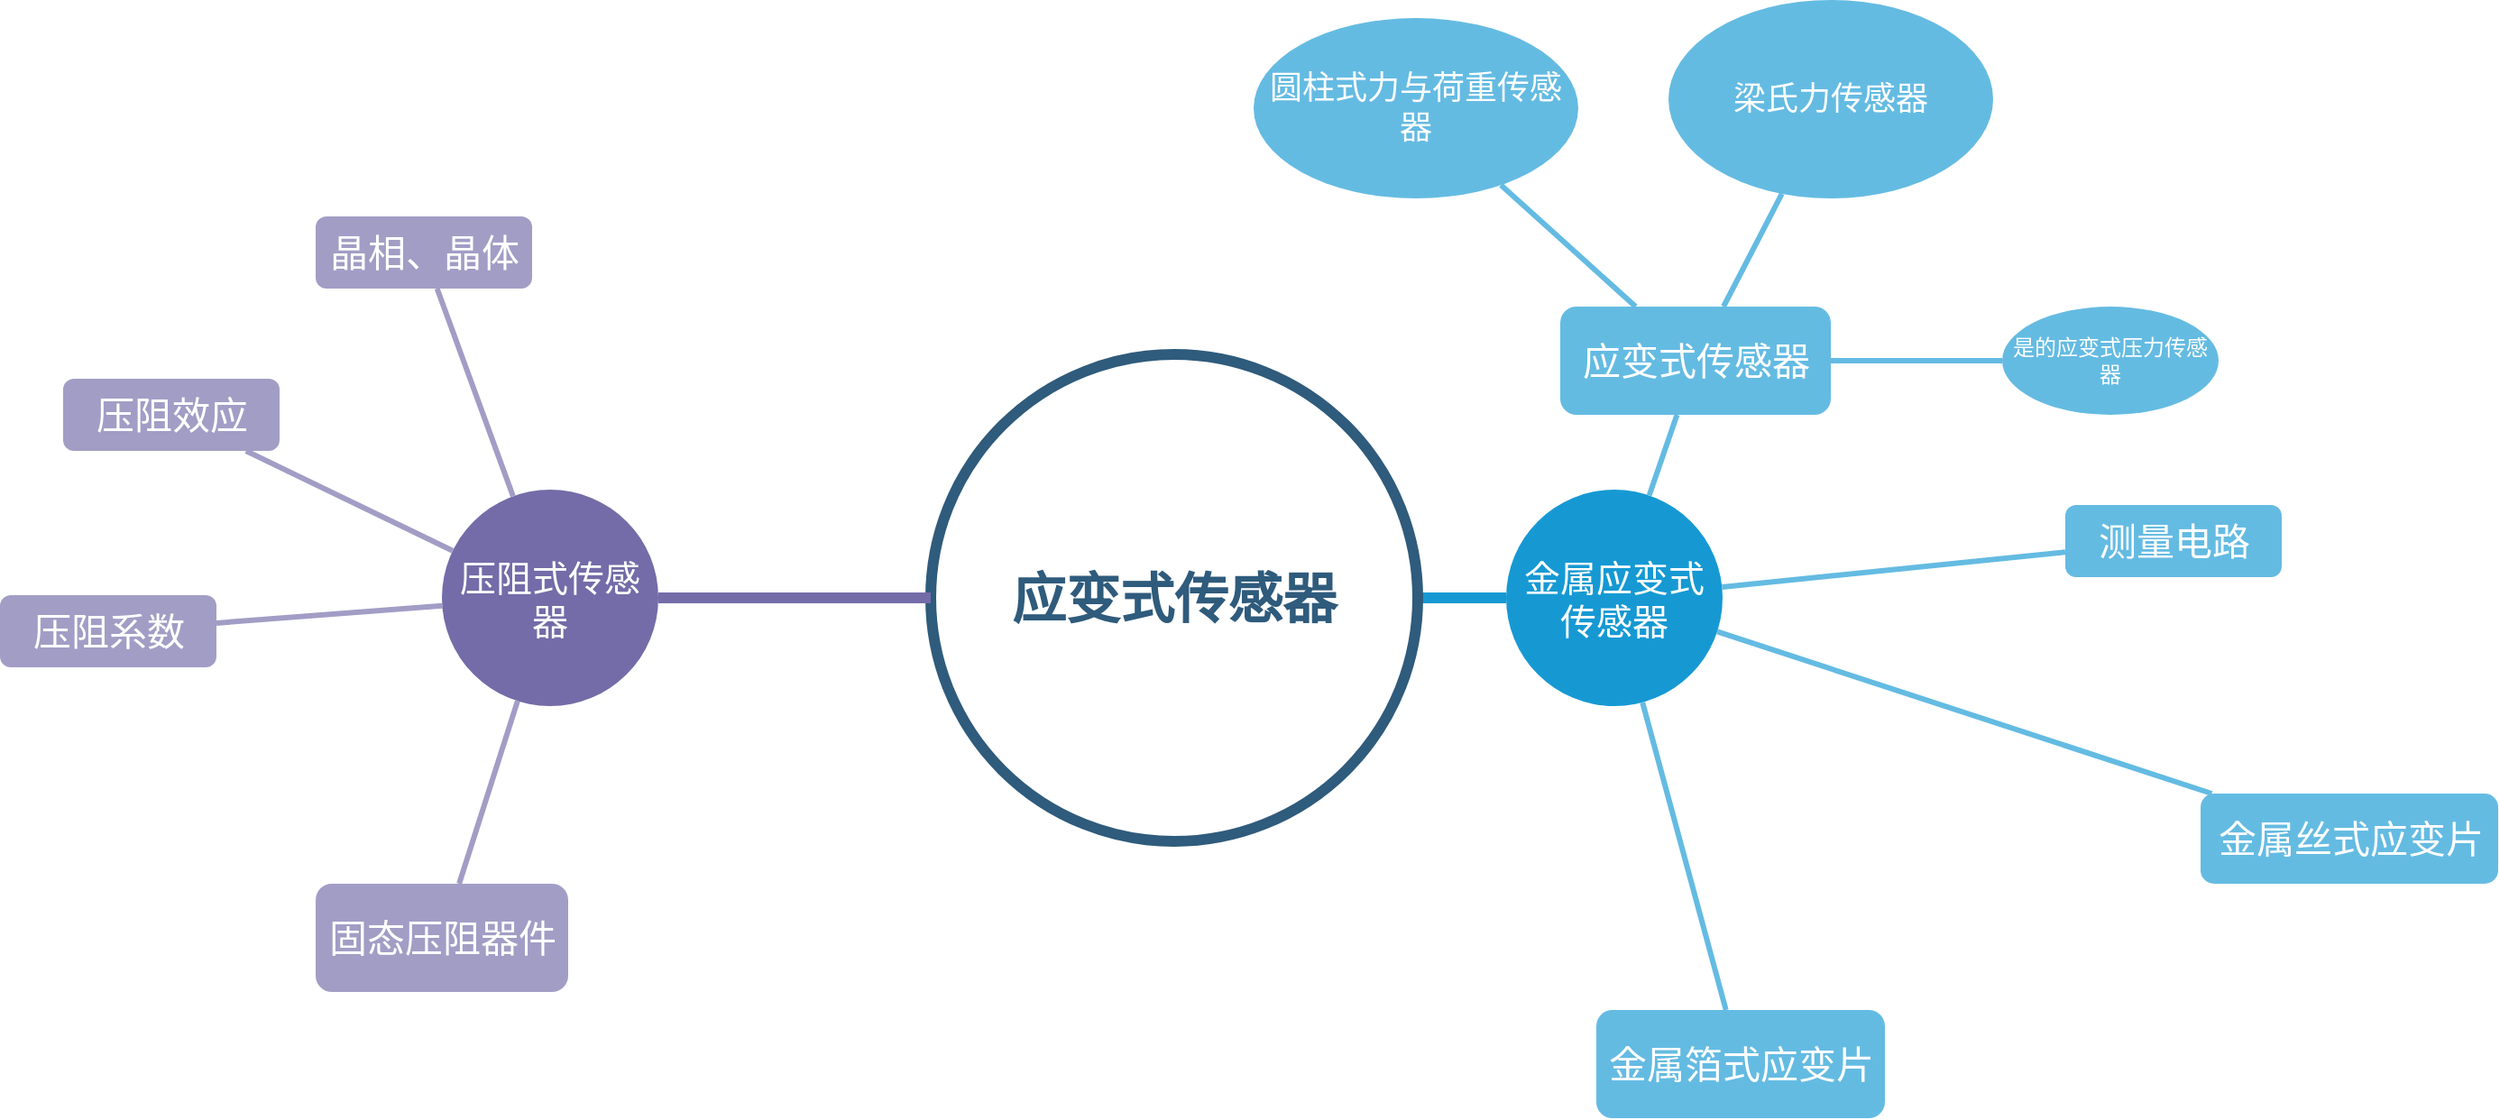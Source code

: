 <mxfile version="16.4.5" type="github">
  <diagram id="6a731a19-8d31-9384-78a2-239565b7b9f0" name="Page-1">
    <mxGraphModel dx="2367" dy="1235" grid="1" gridSize="10" guides="1" tooltips="1" connect="1" arrows="1" fold="1" page="1" pageScale="1" pageWidth="1169" pageHeight="827" background="none" math="0" shadow="0">
      <root>
        <mxCell id="0" />
        <mxCell id="1" parent="0" />
        <mxCell id="1353" value="金属应变式传感器" style="ellipse;whiteSpace=wrap;html=1;shadow=0;fontFamily=Helvetica;fontSize=20;fontColor=#FFFFFF;align=center;strokeWidth=3;fillColor=#1699D3;strokeColor=none;" parent="1" vertex="1">
          <mxGeometry x="1280" y="751.5" width="120" height="120" as="geometry" />
        </mxCell>
        <mxCell id="1362" style="endArrow=none;strokeWidth=6;strokeColor=#1699D3;html=1;" parent="1" source="1515" target="1353" edge="1">
          <mxGeometry relative="1" as="geometry" />
        </mxCell>
        <mxCell id="P_r0jZMm2rQdvnXoWjfA-1551" style="edgeStyle=none;shape=connector;rounded=1;orthogonalLoop=1;jettySize=auto;html=1;labelBackgroundColor=default;fontFamily=Helvetica;fontSize=11;fontColor=default;endArrow=none;strokeColor=#64BBE2;strokeWidth=3;" edge="1" parent="1" source="1440" target="P_r0jZMm2rQdvnXoWjfA-1549">
          <mxGeometry relative="1" as="geometry" />
        </mxCell>
        <mxCell id="P_r0jZMm2rQdvnXoWjfA-1554" value="" style="edgeStyle=none;shape=connector;rounded=1;orthogonalLoop=1;jettySize=auto;html=1;labelBackgroundColor=default;fontFamily=Helvetica;fontSize=18;fontColor=default;endArrow=none;strokeColor=#64BBE2;strokeWidth=3;" edge="1" parent="1" source="1440" target="P_r0jZMm2rQdvnXoWjfA-1553">
          <mxGeometry relative="1" as="geometry" />
        </mxCell>
        <mxCell id="P_r0jZMm2rQdvnXoWjfA-1556" value="" style="edgeStyle=none;shape=connector;rounded=1;orthogonalLoop=1;jettySize=auto;html=1;labelBackgroundColor=default;fontFamily=Helvetica;fontSize=18;fontColor=default;endArrow=none;strokeColor=#64BBE2;strokeWidth=3;" edge="1" parent="1" source="1440" target="P_r0jZMm2rQdvnXoWjfA-1555">
          <mxGeometry relative="1" as="geometry" />
        </mxCell>
        <mxCell id="1440" value="&lt;font style=&quot;font-size: 21px&quot;&gt;应变式传感器&lt;/font&gt;" style="rounded=1;fillColor=#64BBE2;strokeColor=none;strokeWidth=3;shadow=0;html=1;fontColor=#FFFFFF;" parent="1" vertex="1">
          <mxGeometry x="1310" y="650" width="150" height="60" as="geometry" />
        </mxCell>
        <mxCell id="1441" value="&lt;font style=&quot;font-size: 21px&quot;&gt;金属丝式应变片&lt;/font&gt;" style="rounded=1;fillColor=#64BBE2;strokeColor=none;strokeWidth=3;shadow=0;html=1;fontColor=#FFFFFF;" parent="1" vertex="1">
          <mxGeometry x="1665" y="920" width="165" height="50" as="geometry" />
        </mxCell>
        <mxCell id="1442" value="&lt;font style=&quot;font-size: 21px&quot;&gt;测量电路&lt;/font&gt;" style="rounded=1;fillColor=#64BBE2;strokeColor=none;strokeWidth=3;shadow=0;html=1;fontColor=#FFFFFF;" parent="1" vertex="1">
          <mxGeometry x="1590" y="760" width="120" height="40" as="geometry" />
        </mxCell>
        <mxCell id="1443" value="&lt;font style=&quot;font-size: 21px&quot;&gt;金属箔式应变片&lt;/font&gt;" style="rounded=1;fillColor=#64BBE2;strokeColor=none;strokeWidth=3;shadow=0;html=1;fontColor=#FFFFFF;" parent="1" vertex="1">
          <mxGeometry x="1330" y="1040" width="160" height="60" as="geometry" />
        </mxCell>
        <mxCell id="1451" value="" style="edgeStyle=none;endArrow=none;strokeWidth=3;strokeColor=#64BBE2;html=1;" parent="1" source="1353" target="1440" edge="1">
          <mxGeometry x="-480" y="150" width="100" height="100" as="geometry">
            <mxPoint x="-480" y="250" as="sourcePoint" />
            <mxPoint x="-380" y="150" as="targetPoint" />
          </mxGeometry>
        </mxCell>
        <mxCell id="1452" value="" style="edgeStyle=none;endArrow=none;strokeWidth=3;strokeColor=#64BBE2;html=1;" parent="1" source="1353" target="1442" edge="1">
          <mxGeometry x="-480" y="150" width="100" height="100" as="geometry">
            <mxPoint x="-480" y="250" as="sourcePoint" />
            <mxPoint x="-380" y="150" as="targetPoint" />
          </mxGeometry>
        </mxCell>
        <mxCell id="1453" value="" style="edgeStyle=none;endArrow=none;strokeWidth=3;strokeColor=#64BBE2;html=1;" parent="1" source="1353" target="1441" edge="1">
          <mxGeometry x="-480" y="150" width="100" height="100" as="geometry">
            <mxPoint x="-480" y="250" as="sourcePoint" />
            <mxPoint x="-380" y="150" as="targetPoint" />
          </mxGeometry>
        </mxCell>
        <mxCell id="1454" value="" style="edgeStyle=none;endArrow=none;strokeWidth=3;strokeColor=#64BBE2;html=1;" parent="1" source="1353" target="1443" edge="1">
          <mxGeometry x="-480" y="150" width="100" height="100" as="geometry">
            <mxPoint x="-480" y="250" as="sourcePoint" />
            <mxPoint x="-380" y="150" as="targetPoint" />
          </mxGeometry>
        </mxCell>
        <mxCell id="1515" value="应变式传感器" style="ellipse;whiteSpace=wrap;html=1;shadow=0;fontFamily=Helvetica;fontSize=30;fontColor=#2F5B7C;align=center;strokeColor=#2F5B7C;strokeWidth=6;fillColor=#FFFFFF;fontStyle=1;gradientColor=none;" parent="1" vertex="1">
          <mxGeometry x="961" y="676.5" width="270" height="270" as="geometry" />
        </mxCell>
        <mxCell id="1517" value="&lt;font style=&quot;font-size: 21px&quot;&gt;压阻效应&lt;/font&gt;" style="rounded=1;fillColor=#a29dc5;strokeColor=none;strokeWidth=3;shadow=0;html=1;fontColor=#FFFFFF;" parent="1" vertex="1">
          <mxGeometry x="480" y="690" width="120" height="40" as="geometry" />
        </mxCell>
        <mxCell id="1518" value="&lt;font style=&quot;font-size: 21px&quot;&gt;晶相、晶体&lt;/font&gt;" style="rounded=1;fillColor=#a29dc5;strokeColor=none;strokeWidth=3;shadow=0;html=1;fontColor=#FFFFFF;" parent="1" vertex="1">
          <mxGeometry x="620" y="600" width="120" height="40" as="geometry" />
        </mxCell>
        <mxCell id="1522" value="&lt;font style=&quot;font-size: 21px&quot;&gt;压阻系数&lt;/font&gt;" style="rounded=1;fillColor=#a29dc5;strokeColor=none;strokeWidth=3;shadow=0;html=1;fontColor=#FFFFFF;" parent="1" vertex="1">
          <mxGeometry x="445" y="810" width="120" height="40" as="geometry" />
        </mxCell>
        <mxCell id="1528" value="" style="edgeStyle=none;endArrow=none;strokeWidth=3;strokeColor=#A29DC5;html=1;" parent="1" source="1516" target="1517" edge="1">
          <mxGeometry x="-1255" y="-295" width="100" height="100" as="geometry">
            <mxPoint x="-1255" y="-195" as="sourcePoint" />
            <mxPoint x="-1155" y="-295" as="targetPoint" />
          </mxGeometry>
        </mxCell>
        <mxCell id="1529" value="&lt;font style=&quot;font-size: 21px&quot;&gt;固态压阻器件&lt;/font&gt;" style="rounded=1;fillColor=#a29dc5;strokeColor=none;strokeWidth=3;shadow=0;html=1;fontColor=#FFFFFF;" parent="1" vertex="1">
          <mxGeometry x="620" y="970" width="140" height="60" as="geometry" />
        </mxCell>
        <mxCell id="1530" value="" style="edgeStyle=none;endArrow=none;strokeWidth=3;strokeColor=#A29DC5;html=1;" parent="1" source="1516" target="1518" edge="1">
          <mxGeometry x="-1255" y="-295" width="100" height="100" as="geometry">
            <mxPoint x="-1255" y="-195" as="sourcePoint" />
            <mxPoint x="-1155" y="-295" as="targetPoint" />
          </mxGeometry>
        </mxCell>
        <mxCell id="1534" value="" style="edgeStyle=none;endArrow=none;strokeWidth=3;strokeColor=#A29DC5;html=1;" parent="1" source="1516" target="1522" edge="1">
          <mxGeometry x="-1255" y="-295" width="100" height="100" as="geometry">
            <mxPoint x="-1255" y="-195" as="sourcePoint" />
            <mxPoint x="-1155" y="-295" as="targetPoint" />
          </mxGeometry>
        </mxCell>
        <mxCell id="1540" value="" style="edgeStyle=none;endArrow=none;strokeWidth=3;strokeColor=#A29DC5;html=1;" parent="1" source="1516" target="1529" edge="1">
          <mxGeometry x="-1255" y="-295" width="100" height="100" as="geometry">
            <mxPoint x="-1255" y="-195" as="sourcePoint" />
            <mxPoint x="-1155" y="-295" as="targetPoint" />
          </mxGeometry>
        </mxCell>
        <mxCell id="1542" style="edgeStyle=none;rounded=0;html=1;exitX=0.5;exitY=1;endArrow=none;endFill=0;jettySize=auto;orthogonalLoop=1;strokeColor=#736CA8;strokeWidth=2;fillColor=#64bbe2;fontSize=20;fontColor=#23445D;" parent="1" source="1529" target="1529" edge="1">
          <mxGeometry relative="1" as="geometry" />
        </mxCell>
        <mxCell id="1516" value="压阻式传感器" style="ellipse;whiteSpace=wrap;html=1;shadow=0;fontFamily=Helvetica;fontSize=20;fontColor=#FFFFFF;align=center;strokeWidth=3;fillColor=#736ca8;strokeColor=none;" parent="1" vertex="1">
          <mxGeometry x="690" y="751.5" width="120" height="120" as="geometry" />
        </mxCell>
        <mxCell id="P_r0jZMm2rQdvnXoWjfA-1543" value="" style="endArrow=none;strokeWidth=6;strokeColor=#736CA8;html=1;entryX=1;entryY=0.5;entryDx=0;entryDy=0;" edge="1" parent="1" source="1515" target="1516">
          <mxGeometry relative="1" as="geometry">
            <mxPoint x="961.149" y="805.154" as="sourcePoint" />
            <mxPoint x="780" y="840" as="targetPoint" />
          </mxGeometry>
        </mxCell>
        <mxCell id="P_r0jZMm2rQdvnXoWjfA-1549" value="&lt;font style=&quot;font-size: 15px&quot;&gt;&lt;font style=&quot;vertical-align: inherit ; font-size: 18px&quot;&gt;&lt;font style=&quot;vertical-align: inherit ; font-size: 18px&quot;&gt;&lt;font style=&quot;vertical-align: inherit ; font-size: 18px&quot;&gt;&lt;font style=&quot;vertical-align: inherit ; font-size: 18px&quot;&gt;&lt;font style=&quot;vertical-align: inherit&quot;&gt;&lt;font style=&quot;vertical-align: inherit&quot;&gt;圆柱式力与荷重传感器&lt;/font&gt;&lt;/font&gt;&lt;/font&gt;&lt;/font&gt;&lt;/font&gt;&lt;/font&gt;&lt;/font&gt;" style="ellipse;whiteSpace=wrap;html=1;fillColor=#64BBE2;strokeColor=none;fontColor=#FFFFFF;rounded=1;strokeWidth=3;shadow=0;" vertex="1" parent="1">
          <mxGeometry x="1140" y="490" width="180" height="100" as="geometry" />
        </mxCell>
        <mxCell id="P_r0jZMm2rQdvnXoWjfA-1553" value="&lt;font style=&quot;vertical-align: inherit&quot;&gt;&lt;font style=&quot;vertical-align: inherit ; font-size: 18px&quot;&gt;&lt;font style=&quot;vertical-align: inherit&quot;&gt;&lt;font style=&quot;vertical-align: inherit&quot;&gt;梁氏力传感器&lt;/font&gt;&lt;/font&gt;&lt;/font&gt;&lt;/font&gt;" style="ellipse;whiteSpace=wrap;html=1;fillColor=#64BBE2;strokeColor=none;fontColor=#FFFFFF;rounded=1;strokeWidth=3;shadow=0;" vertex="1" parent="1">
          <mxGeometry x="1370" y="480" width="180" height="110" as="geometry" />
        </mxCell>
        <mxCell id="P_r0jZMm2rQdvnXoWjfA-1555" value="&lt;font style=&quot;vertical-align: inherit&quot;&gt;&lt;font style=&quot;vertical-align: inherit&quot;&gt;是的应变式压力传感器&lt;/font&gt;&lt;/font&gt;" style="ellipse;whiteSpace=wrap;html=1;fillColor=#64BBE2;strokeColor=none;fontColor=#FFFFFF;rounded=1;strokeWidth=3;shadow=0;" vertex="1" parent="1">
          <mxGeometry x="1555" y="650" width="120" height="60" as="geometry" />
        </mxCell>
      </root>
    </mxGraphModel>
  </diagram>
</mxfile>
